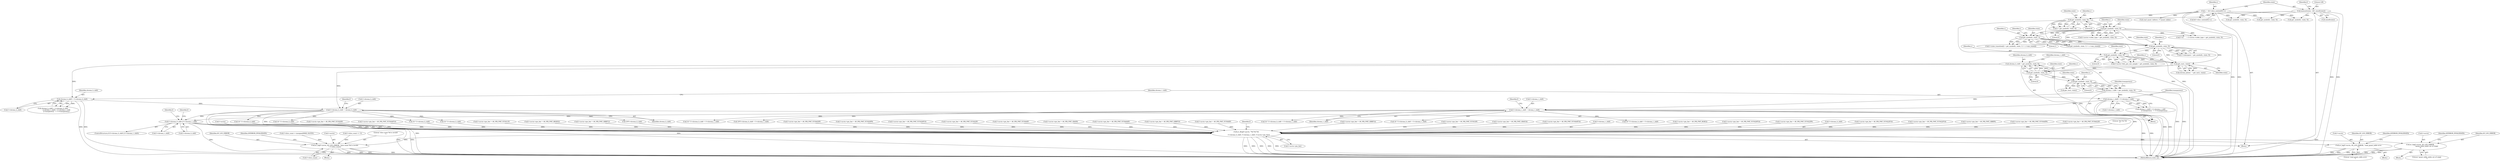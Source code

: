 digraph "0_FFmpeg_547d690d676064069d44703a1917e0dab7e33445@pointer" {
"1000702" [label="(Call,f->chroma_h_shift || f->chroma_v_shift)"];
"1000300" [label="(Call,f->chroma_h_shift = chroma_h_shift)"];
"1000240" [label="(Call,chroma_h_shift = get_symbol(c, state, 0))"];
"1000242" [label="(Call,get_symbol(c, state, 0))"];
"1000237" [label="(Call,get_rac(c, state))"];
"1000215" [label="(Call,get_symbol(c, state, 0))"];
"1000202" [label="(Call,get_symbol(c, state, 1))"];
"1000175" [label="(Call,get_symbol(c, state, 0))"];
"1000142" [label="(Call,get_symbol(c, state, 0))"];
"1000113" [label="(Call,c = &f->slice_context[0]->c)"];
"1000123" [label="(Call,memset(state, 128, sizeof(state)))"];
"1000231" [label="(Call,get_symbol(c, state, 0))"];
"1000270" [label="(Call,chroma_h_shift!= f->chroma_h_shift)"];
"1000305" [label="(Call,f->chroma_v_shift = chroma_v_shift)"];
"1000276" [label="(Call,chroma_v_shift!= f->chroma_v_shift)"];
"1000246" [label="(Call,chroma_v_shift = get_symbol(c, state, 0))"];
"1000248" [label="(Call,get_symbol(c, state, 0))"];
"1000813" [label="(Call,av_dlog(f->avctx, \"%d %d %d\n\",\n            f->chroma_h_shift, f->chroma_v_shift, f->avctx->pix_fmt))"];
"1000848" [label="(Call,av_log(f->avctx, AV_LOG_ERROR, \"read_quant_table error\n\"))"];
"1000954" [label="(Call,av_log(f->avctx, AV_LOG_ERROR, \"slice count %d is invalid\n\", f->slice_count))"];
"1001214" [label="(Call,av_log(f->avctx, AV_LOG_ERROR,\n                           \"quant_table_index out of range\n\"))"];
"1000205" [label="(Literal,1)"];
"1000142" [label="(Call,get_symbol(c, state, 0))"];
"1000195" [label="(Call,f->state_transition[i] = get_symbol(c, state, 1) + c->one_state[i])"];
"1000217" [label="(Identifier,state)"];
"1000701" [label="(ControlStructure,if (f->chroma_h_shift || f->chroma_v_shift))"];
"1000499" [label="(Call,f->avctx->pix_fmt = AV_PIX_FMT_YUVA420P)"];
"1000169" [label="(Call,f->avctx->coder_type = get_symbol(c, state, 0))"];
"1001215" [label="(Call,f->avctx)"];
"1000218" [label="(Literal,0)"];
"1000562" [label="(Call,f->avctx->pix_fmt = AV_PIX_FMT_YUV420P9)"];
"1000813" [label="(Call,av_dlog(f->avctx, \"%d %d %d\n\",\n            f->chroma_h_shift, f->chroma_v_shift, f->avctx->pix_fmt))"];
"1000307" [label="(Identifier,f)"];
"1000625" [label="(Call,f->avctx->pix_fmt = AV_PIX_FMT_YUV420P10)"];
"1000240" [label="(Call,chroma_h_shift = get_symbol(c, state, 0))"];
"1000958" [label="(Identifier,AV_LOG_ERROR)"];
"1000646" [label="(Call,16 * f->chroma_h_shift + f->chroma_v_shift)"];
"1000177" [label="(Identifier,state)"];
"1000131" [label="(Identifier,f)"];
"1000305" [label="(Call,f->chroma_v_shift = chroma_v_shift)"];
"1000272" [label="(Call,f->chroma_h_shift)"];
"1000204" [label="(Identifier,state)"];
"1000276" [label="(Call,chroma_v_shift!= f->chroma_v_shift)"];
"1000410" [label="(Call,f->avctx->pix_fmt = AV_PIX_FMT_YUV422P)"];
"1000248" [label="(Call,get_symbol(c, state, 0))"];
"1000392" [label="(Call,f->avctx->pix_fmt = AV_PIX_FMT_YUV444P)"];
"1000114" [label="(Identifier,c)"];
"1000350" [label="(Call,f->avctx->pix_fmt = AV_PIX_FMT_GRAY8)"];
"1000852" [label="(Identifier,AV_LOG_ERROR)"];
"1001221" [label="(Identifier,AVERROR_INVALIDDATA)"];
"1000481" [label="(Call,f->avctx->pix_fmt = AV_PIX_FMT_YUVA444P)"];
"1000124" [label="(Identifier,state)"];
"1000743" [label="(Call,f->avctx->pix_fmt = AV_PIX_FMT_GBRP10)"];
"1000964" [label="(Identifier,AVERROR_INVALIDDATA)"];
"1000251" [label="(Literal,0)"];
"1000953" [label="(Block,)"];
"1000300" [label="(Call,f->chroma_h_shift = chroma_h_shift)"];
"1000723" [label="(Identifier,f)"];
"1000254" [label="(Call,get_rac(c, state))"];
"1000941" [label="(Call,f->slice_count > (unsigned)MAX_SLICES)"];
"1000647" [label="(Call,16 * f->chroma_h_shift)"];
"1000401" [label="(Call,f->avctx->pix_fmt = AV_PIX_FMT_YUV440P)"];
"1000176" [label="(Identifier,c)"];
"1000832" [label="(Identifier,f)"];
"1000203" [label="(Identifier,c)"];
"1000253" [label="(Identifier,transparency)"];
"1000657" [label="(Call,f->avctx->pix_fmt = AV_PIX_FMT_YUV444P16)"];
"1001295" [label="(MethodReturn,static int)"];
"1000211" [label="(Call,f->colorspace = get_symbol(c, state, 0))"];
"1000113" [label="(Call,c = &f->slice_context[0]->c)"];
"1000225" [label="(Call,f->avctx->bits_per_raw_sample = get_symbol(c, state, 0))"];
"1000775" [label="(Call,f->avctx->pix_fmt = AV_PIX_FMT_GBRP14)"];
"1000838" [label="(Call,read_quant_tables(c, f->quant_table))"];
"1000437" [label="(Call,f->avctx->pix_fmt = AV_PIX_FMT_YUV410P)"];
"1000954" [label="(Call,av_log(f->avctx, AV_LOG_ERROR, \"slice count %d is invalid\n\", f->slice_count))"];
"1000358" [label="(Call,f->avctx->pix_fmt = AV_PIX_FMT_GRAY16)"];
"1000104" [label="(Block,)"];
"1000250" [label="(Identifier,state)"];
"1000382" [label="(Call,16 * f->chroma_h_shift)"];
"1000232" [label="(Identifier,c)"];
"1000238" [label="(Identifier,c)"];
"1000165" [label="(Call,f->ac      = f->avctx->coder_type = get_symbol(c, state, 0))"];
"1000597" [label="(Call,16 * f->chroma_h_shift)"];
"1000821" [label="(Call,f->chroma_v_shift)"];
"1000787" [label="(Call,f->avctx->pix_fmt = AV_PIX_FMT_RGB32)"];
"1000706" [label="(Call,f->chroma_v_shift)"];
"1000960" [label="(Call,f->slice_count)"];
"1000675" [label="(Call,f->avctx->pix_fmt = AV_PIX_FMT_YUV420P16)"];
"1000824" [label="(Call,f->avctx->pix_fmt)"];
"1001219" [label="(Literal,\"quant_table_index out of range\n\")"];
"1000306" [label="(Call,f->chroma_v_shift)"];
"1000553" [label="(Call,f->avctx->pix_fmt = AV_PIX_FMT_YUV422P9)"];
"1000818" [label="(Call,f->chroma_h_shift)"];
"1000616" [label="(Call,f->avctx->pix_fmt = AV_PIX_FMT_YUV422P10)"];
"1000234" [label="(Literal,0)"];
"1000533" [label="(Call,16 * f->chroma_h_shift + f->chroma_v_shift)"];
"1000249" [label="(Identifier,c)"];
"1000666" [label="(Call,f->avctx->pix_fmt = AV_PIX_FMT_YUV422P16)"];
"1000853" [label="(Literal,\"read_quant_table error\n\")"];
"1000847" [label="(Block,)"];
"1000301" [label="(Call,f->chroma_h_shift)"];
"1000233" [label="(Identifier,state)"];
"1000237" [label="(Call,get_rac(c, state))"];
"1000277" [label="(Identifier,chroma_v_shift)"];
"1000727" [label="(Call,f->avctx->pix_fmt = AV_PIX_FMT_GBRP9)"];
"1000140" [label="(Call,v= get_symbol(c, state, 0))"];
"1000241" [label="(Identifier,chroma_h_shift)"];
"1000544" [label="(Call,f->avctx->pix_fmt = AV_PIX_FMT_YUV444P9)"];
"1000471" [label="(Call,16*f->chroma_h_shift)"];
"1000855" [label="(Identifier,AVERROR_INVALIDDATA)"];
"1000145" [label="(Literal,0)"];
"1000955" [label="(Call,f->avctx)"];
"1000235" [label="(Call,chroma_planes  = get_rac(c, state))"];
"1000868" [label="(Call,get_symbol(c, state, 0))"];
"1000712" [label="(Identifier,f)"];
"1000244" [label="(Identifier,state)"];
"1000125" [label="(Literal,128)"];
"1000243" [label="(Identifier,c)"];
"1000849" [label="(Call,f->avctx)"];
"1000470" [label="(Call,16*f->chroma_h_shift + f->chroma_v_shift)"];
"1000381" [label="(Call,16 * f->chroma_h_shift + f->chroma_v_shift)"];
"1000215" [label="(Call,get_symbol(c, state, 0))"];
"1000115" [label="(Call,&f->slice_context[0]->c)"];
"1001201" [label="(Call,get_symbol(c, state, 0))"];
"1000948" [label="(Call,f->slice_count <= 0)"];
"1000231" [label="(Call,get_symbol(c, state, 0))"];
"1000703" [label="(Call,f->chroma_h_shift)"];
"1000848" [label="(Call,av_log(f->avctx, AV_LOG_ERROR, \"read_quant_table error\n\"))"];
"1000490" [label="(Call,f->avctx->pix_fmt = AV_PIX_FMT_YUVA422P)"];
"1000126" [label="(Call,sizeof(state))"];
"1000312" [label="(Identifier,f)"];
"1000282" [label="(Identifier,transparency)"];
"1000201" [label="(Call,get_symbol(c, state, 1) + c->one_state[i])"];
"1000817" [label="(Literal,\"%d %d %d\n\")"];
"1000269" [label="(Call,chroma_h_shift!= f->chroma_h_shift\n                || chroma_v_shift!= f->chroma_v_shift\n                || transparency  != f->transparency)"];
"1000246" [label="(Call,chroma_v_shift = get_symbol(c, state, 0))"];
"1000309" [label="(Identifier,chroma_v_shift)"];
"1000702" [label="(Call,f->chroma_h_shift || f->chroma_v_shift)"];
"1000245" [label="(Literal,0)"];
"1001214" [label="(Call,av_log(f->avctx, AV_LOG_ERROR,\n                           \"quant_table_index out of range\n\"))"];
"1000814" [label="(Call,f->avctx)"];
"1000175" [label="(Call,get_symbol(c, state, 0))"];
"1000208" [label="(Identifier,c)"];
"1000275" [label="(Call,chroma_v_shift!= f->chroma_v_shift\n                || transparency  != f->transparency)"];
"1000278" [label="(Call,f->chroma_v_shift)"];
"1000216" [label="(Identifier,c)"];
"1001213" [label="(Block,)"];
"1000271" [label="(Identifier,chroma_h_shift)"];
"1000270" [label="(Call,chroma_h_shift!= f->chroma_h_shift)"];
"1000419" [label="(Call,f->avctx->pix_fmt = AV_PIX_FMT_YUV420P)"];
"1000202" [label="(Call,get_symbol(c, state, 1))"];
"1000239" [label="(Identifier,state)"];
"1000178" [label="(Literal,0)"];
"1000607" [label="(Call,f->avctx->pix_fmt = AV_PIX_FMT_YUV444P10)"];
"1000242" [label="(Call,get_symbol(c, state, 0))"];
"1000144" [label="(Identifier,state)"];
"1000143" [label="(Identifier,c)"];
"1000596" [label="(Call,16 * f->chroma_h_shift + f->chroma_v_shift)"];
"1000534" [label="(Call,16 * f->chroma_h_shift)"];
"1000428" [label="(Call,f->avctx->pix_fmt = AV_PIX_FMT_YUV411P)"];
"1001218" [label="(Identifier,AV_LOG_ERROR)"];
"1001016" [label="(Call,get_symbol(c, state, 0))"];
"1000304" [label="(Identifier,chroma_h_shift)"];
"1000247" [label="(Identifier,chroma_v_shift)"];
"1000123" [label="(Call,memset(state, 128, sizeof(state)))"];
"1000795" [label="(Call,f->avctx->pix_fmt = AV_PIX_FMT_0RGB32)"];
"1000759" [label="(Call,f->avctx->pix_fmt = AV_PIX_FMT_GBRP12)"];
"1000959" [label="(Literal,\"slice count %d is invalid\n\")"];
"1000134" [label="(Block,)"];
"1000702" -> "1000701"  [label="AST: "];
"1000702" -> "1000703"  [label="CFG: "];
"1000702" -> "1000706"  [label="CFG: "];
"1000703" -> "1000702"  [label="AST: "];
"1000706" -> "1000702"  [label="AST: "];
"1000712" -> "1000702"  [label="CFG: "];
"1000723" -> "1000702"  [label="CFG: "];
"1000702" -> "1001295"  [label="DDG: "];
"1000702" -> "1001295"  [label="DDG: "];
"1000702" -> "1001295"  [label="DDG: "];
"1000300" -> "1000702"  [label="DDG: "];
"1000305" -> "1000702"  [label="DDG: "];
"1000702" -> "1000813"  [label="DDG: "];
"1000702" -> "1000813"  [label="DDG: "];
"1000300" -> "1000134"  [label="AST: "];
"1000300" -> "1000304"  [label="CFG: "];
"1000301" -> "1000300"  [label="AST: "];
"1000304" -> "1000300"  [label="AST: "];
"1000307" -> "1000300"  [label="CFG: "];
"1000300" -> "1001295"  [label="DDG: "];
"1000300" -> "1001295"  [label="DDG: "];
"1000240" -> "1000300"  [label="DDG: "];
"1000270" -> "1000300"  [label="DDG: "];
"1000300" -> "1000382"  [label="DDG: "];
"1000300" -> "1000471"  [label="DDG: "];
"1000300" -> "1000534"  [label="DDG: "];
"1000300" -> "1000597"  [label="DDG: "];
"1000300" -> "1000647"  [label="DDG: "];
"1000300" -> "1000813"  [label="DDG: "];
"1000240" -> "1000134"  [label="AST: "];
"1000240" -> "1000242"  [label="CFG: "];
"1000241" -> "1000240"  [label="AST: "];
"1000242" -> "1000240"  [label="AST: "];
"1000247" -> "1000240"  [label="CFG: "];
"1000240" -> "1001295"  [label="DDG: "];
"1000242" -> "1000240"  [label="DDG: "];
"1000242" -> "1000240"  [label="DDG: "];
"1000242" -> "1000240"  [label="DDG: "];
"1000240" -> "1000270"  [label="DDG: "];
"1000242" -> "1000245"  [label="CFG: "];
"1000243" -> "1000242"  [label="AST: "];
"1000244" -> "1000242"  [label="AST: "];
"1000245" -> "1000242"  [label="AST: "];
"1000237" -> "1000242"  [label="DDG: "];
"1000237" -> "1000242"  [label="DDG: "];
"1000242" -> "1000248"  [label="DDG: "];
"1000242" -> "1000248"  [label="DDG: "];
"1000237" -> "1000235"  [label="AST: "];
"1000237" -> "1000239"  [label="CFG: "];
"1000238" -> "1000237"  [label="AST: "];
"1000239" -> "1000237"  [label="AST: "];
"1000235" -> "1000237"  [label="CFG: "];
"1000237" -> "1000235"  [label="DDG: "];
"1000237" -> "1000235"  [label="DDG: "];
"1000215" -> "1000237"  [label="DDG: "];
"1000215" -> "1000237"  [label="DDG: "];
"1000231" -> "1000237"  [label="DDG: "];
"1000231" -> "1000237"  [label="DDG: "];
"1000215" -> "1000211"  [label="AST: "];
"1000215" -> "1000218"  [label="CFG: "];
"1000216" -> "1000215"  [label="AST: "];
"1000217" -> "1000215"  [label="AST: "];
"1000218" -> "1000215"  [label="AST: "];
"1000211" -> "1000215"  [label="CFG: "];
"1000215" -> "1000211"  [label="DDG: "];
"1000215" -> "1000211"  [label="DDG: "];
"1000215" -> "1000211"  [label="DDG: "];
"1000202" -> "1000215"  [label="DDG: "];
"1000202" -> "1000215"  [label="DDG: "];
"1000175" -> "1000215"  [label="DDG: "];
"1000175" -> "1000215"  [label="DDG: "];
"1000215" -> "1000231"  [label="DDG: "];
"1000215" -> "1000231"  [label="DDG: "];
"1000202" -> "1000201"  [label="AST: "];
"1000202" -> "1000205"  [label="CFG: "];
"1000203" -> "1000202"  [label="AST: "];
"1000204" -> "1000202"  [label="AST: "];
"1000205" -> "1000202"  [label="AST: "];
"1000208" -> "1000202"  [label="CFG: "];
"1000202" -> "1000195"  [label="DDG: "];
"1000202" -> "1000195"  [label="DDG: "];
"1000202" -> "1000195"  [label="DDG: "];
"1000202" -> "1000201"  [label="DDG: "];
"1000202" -> "1000201"  [label="DDG: "];
"1000202" -> "1000201"  [label="DDG: "];
"1000175" -> "1000202"  [label="DDG: "];
"1000175" -> "1000202"  [label="DDG: "];
"1000175" -> "1000169"  [label="AST: "];
"1000175" -> "1000178"  [label="CFG: "];
"1000176" -> "1000175"  [label="AST: "];
"1000177" -> "1000175"  [label="AST: "];
"1000178" -> "1000175"  [label="AST: "];
"1000169" -> "1000175"  [label="CFG: "];
"1000175" -> "1000165"  [label="DDG: "];
"1000175" -> "1000165"  [label="DDG: "];
"1000175" -> "1000165"  [label="DDG: "];
"1000175" -> "1000169"  [label="DDG: "];
"1000175" -> "1000169"  [label="DDG: "];
"1000175" -> "1000169"  [label="DDG: "];
"1000142" -> "1000175"  [label="DDG: "];
"1000142" -> "1000175"  [label="DDG: "];
"1000142" -> "1000140"  [label="AST: "];
"1000142" -> "1000145"  [label="CFG: "];
"1000143" -> "1000142"  [label="AST: "];
"1000144" -> "1000142"  [label="AST: "];
"1000145" -> "1000142"  [label="AST: "];
"1000140" -> "1000142"  [label="CFG: "];
"1000142" -> "1001295"  [label="DDG: "];
"1000142" -> "1001295"  [label="DDG: "];
"1000142" -> "1000140"  [label="DDG: "];
"1000142" -> "1000140"  [label="DDG: "];
"1000142" -> "1000140"  [label="DDG: "];
"1000113" -> "1000142"  [label="DDG: "];
"1000123" -> "1000142"  [label="DDG: "];
"1000113" -> "1000104"  [label="AST: "];
"1000113" -> "1000115"  [label="CFG: "];
"1000114" -> "1000113"  [label="AST: "];
"1000115" -> "1000113"  [label="AST: "];
"1000124" -> "1000113"  [label="CFG: "];
"1000113" -> "1001295"  [label="DDG: "];
"1000113" -> "1001295"  [label="DDG: "];
"1000113" -> "1000838"  [label="DDG: "];
"1000113" -> "1000868"  [label="DDG: "];
"1000113" -> "1001016"  [label="DDG: "];
"1000113" -> "1001201"  [label="DDG: "];
"1000123" -> "1000104"  [label="AST: "];
"1000123" -> "1000126"  [label="CFG: "];
"1000124" -> "1000123"  [label="AST: "];
"1000125" -> "1000123"  [label="AST: "];
"1000126" -> "1000123"  [label="AST: "];
"1000131" -> "1000123"  [label="CFG: "];
"1000123" -> "1001295"  [label="DDG: "];
"1000123" -> "1001295"  [label="DDG: "];
"1000123" -> "1000868"  [label="DDG: "];
"1000123" -> "1001016"  [label="DDG: "];
"1000123" -> "1001201"  [label="DDG: "];
"1000231" -> "1000225"  [label="AST: "];
"1000231" -> "1000234"  [label="CFG: "];
"1000232" -> "1000231"  [label="AST: "];
"1000233" -> "1000231"  [label="AST: "];
"1000234" -> "1000231"  [label="AST: "];
"1000225" -> "1000231"  [label="CFG: "];
"1000231" -> "1000225"  [label="DDG: "];
"1000231" -> "1000225"  [label="DDG: "];
"1000231" -> "1000225"  [label="DDG: "];
"1000270" -> "1000269"  [label="AST: "];
"1000270" -> "1000272"  [label="CFG: "];
"1000271" -> "1000270"  [label="AST: "];
"1000272" -> "1000270"  [label="AST: "];
"1000277" -> "1000270"  [label="CFG: "];
"1000269" -> "1000270"  [label="CFG: "];
"1000270" -> "1001295"  [label="DDG: "];
"1000270" -> "1001295"  [label="DDG: "];
"1000270" -> "1000269"  [label="DDG: "];
"1000270" -> "1000269"  [label="DDG: "];
"1000305" -> "1000134"  [label="AST: "];
"1000305" -> "1000309"  [label="CFG: "];
"1000306" -> "1000305"  [label="AST: "];
"1000309" -> "1000305"  [label="AST: "];
"1000312" -> "1000305"  [label="CFG: "];
"1000305" -> "1001295"  [label="DDG: "];
"1000305" -> "1001295"  [label="DDG: "];
"1000276" -> "1000305"  [label="DDG: "];
"1000246" -> "1000305"  [label="DDG: "];
"1000305" -> "1000381"  [label="DDG: "];
"1000305" -> "1000470"  [label="DDG: "];
"1000305" -> "1000533"  [label="DDG: "];
"1000305" -> "1000596"  [label="DDG: "];
"1000305" -> "1000646"  [label="DDG: "];
"1000305" -> "1000813"  [label="DDG: "];
"1000276" -> "1000275"  [label="AST: "];
"1000276" -> "1000278"  [label="CFG: "];
"1000277" -> "1000276"  [label="AST: "];
"1000278" -> "1000276"  [label="AST: "];
"1000282" -> "1000276"  [label="CFG: "];
"1000275" -> "1000276"  [label="CFG: "];
"1000276" -> "1001295"  [label="DDG: "];
"1000276" -> "1001295"  [label="DDG: "];
"1000276" -> "1000275"  [label="DDG: "];
"1000276" -> "1000275"  [label="DDG: "];
"1000246" -> "1000276"  [label="DDG: "];
"1000246" -> "1000134"  [label="AST: "];
"1000246" -> "1000248"  [label="CFG: "];
"1000247" -> "1000246"  [label="AST: "];
"1000248" -> "1000246"  [label="AST: "];
"1000253" -> "1000246"  [label="CFG: "];
"1000246" -> "1001295"  [label="DDG: "];
"1000246" -> "1001295"  [label="DDG: "];
"1000248" -> "1000246"  [label="DDG: "];
"1000248" -> "1000246"  [label="DDG: "];
"1000248" -> "1000246"  [label="DDG: "];
"1000248" -> "1000251"  [label="CFG: "];
"1000249" -> "1000248"  [label="AST: "];
"1000250" -> "1000248"  [label="AST: "];
"1000251" -> "1000248"  [label="AST: "];
"1000248" -> "1000254"  [label="DDG: "];
"1000248" -> "1000254"  [label="DDG: "];
"1000813" -> "1000104"  [label="AST: "];
"1000813" -> "1000824"  [label="CFG: "];
"1000814" -> "1000813"  [label="AST: "];
"1000817" -> "1000813"  [label="AST: "];
"1000818" -> "1000813"  [label="AST: "];
"1000821" -> "1000813"  [label="AST: "];
"1000824" -> "1000813"  [label="AST: "];
"1000832" -> "1000813"  [label="CFG: "];
"1000813" -> "1001295"  [label="DDG: "];
"1000813" -> "1001295"  [label="DDG: "];
"1000813" -> "1001295"  [label="DDG: "];
"1000813" -> "1001295"  [label="DDG: "];
"1000813" -> "1001295"  [label="DDG: "];
"1000597" -> "1000813"  [label="DDG: "];
"1000382" -> "1000813"  [label="DDG: "];
"1000534" -> "1000813"  [label="DDG: "];
"1000647" -> "1000813"  [label="DDG: "];
"1000471" -> "1000813"  [label="DDG: "];
"1000675" -> "1000813"  [label="DDG: "];
"1000350" -> "1000813"  [label="DDG: "];
"1000795" -> "1000813"  [label="DDG: "];
"1000401" -> "1000813"  [label="DDG: "];
"1000657" -> "1000813"  [label="DDG: "];
"1000544" -> "1000813"  [label="DDG: "];
"1000727" -> "1000813"  [label="DDG: "];
"1000428" -> "1000813"  [label="DDG: "];
"1000787" -> "1000813"  [label="DDG: "];
"1000562" -> "1000813"  [label="DDG: "];
"1000625" -> "1000813"  [label="DDG: "];
"1000410" -> "1000813"  [label="DDG: "];
"1000616" -> "1000813"  [label="DDG: "];
"1000553" -> "1000813"  [label="DDG: "];
"1000775" -> "1000813"  [label="DDG: "];
"1000743" -> "1000813"  [label="DDG: "];
"1000759" -> "1000813"  [label="DDG: "];
"1000437" -> "1000813"  [label="DDG: "];
"1000607" -> "1000813"  [label="DDG: "];
"1000419" -> "1000813"  [label="DDG: "];
"1000392" -> "1000813"  [label="DDG: "];
"1000490" -> "1000813"  [label="DDG: "];
"1000499" -> "1000813"  [label="DDG: "];
"1000666" -> "1000813"  [label="DDG: "];
"1000481" -> "1000813"  [label="DDG: "];
"1000358" -> "1000813"  [label="DDG: "];
"1000813" -> "1000848"  [label="DDG: "];
"1000813" -> "1000954"  [label="DDG: "];
"1000813" -> "1001214"  [label="DDG: "];
"1000848" -> "1000847"  [label="AST: "];
"1000848" -> "1000853"  [label="CFG: "];
"1000849" -> "1000848"  [label="AST: "];
"1000852" -> "1000848"  [label="AST: "];
"1000853" -> "1000848"  [label="AST: "];
"1000855" -> "1000848"  [label="CFG: "];
"1000848" -> "1001295"  [label="DDG: "];
"1000848" -> "1001295"  [label="DDG: "];
"1000848" -> "1001295"  [label="DDG: "];
"1000954" -> "1000953"  [label="AST: "];
"1000954" -> "1000960"  [label="CFG: "];
"1000955" -> "1000954"  [label="AST: "];
"1000958" -> "1000954"  [label="AST: "];
"1000959" -> "1000954"  [label="AST: "];
"1000960" -> "1000954"  [label="AST: "];
"1000964" -> "1000954"  [label="CFG: "];
"1000954" -> "1001295"  [label="DDG: "];
"1000954" -> "1001295"  [label="DDG: "];
"1000954" -> "1001295"  [label="DDG: "];
"1000954" -> "1001295"  [label="DDG: "];
"1000941" -> "1000954"  [label="DDG: "];
"1000948" -> "1000954"  [label="DDG: "];
"1001214" -> "1001213"  [label="AST: "];
"1001214" -> "1001219"  [label="CFG: "];
"1001215" -> "1001214"  [label="AST: "];
"1001218" -> "1001214"  [label="AST: "];
"1001219" -> "1001214"  [label="AST: "];
"1001221" -> "1001214"  [label="CFG: "];
"1001214" -> "1001295"  [label="DDG: "];
"1001214" -> "1001295"  [label="DDG: "];
"1001214" -> "1001295"  [label="DDG: "];
}
